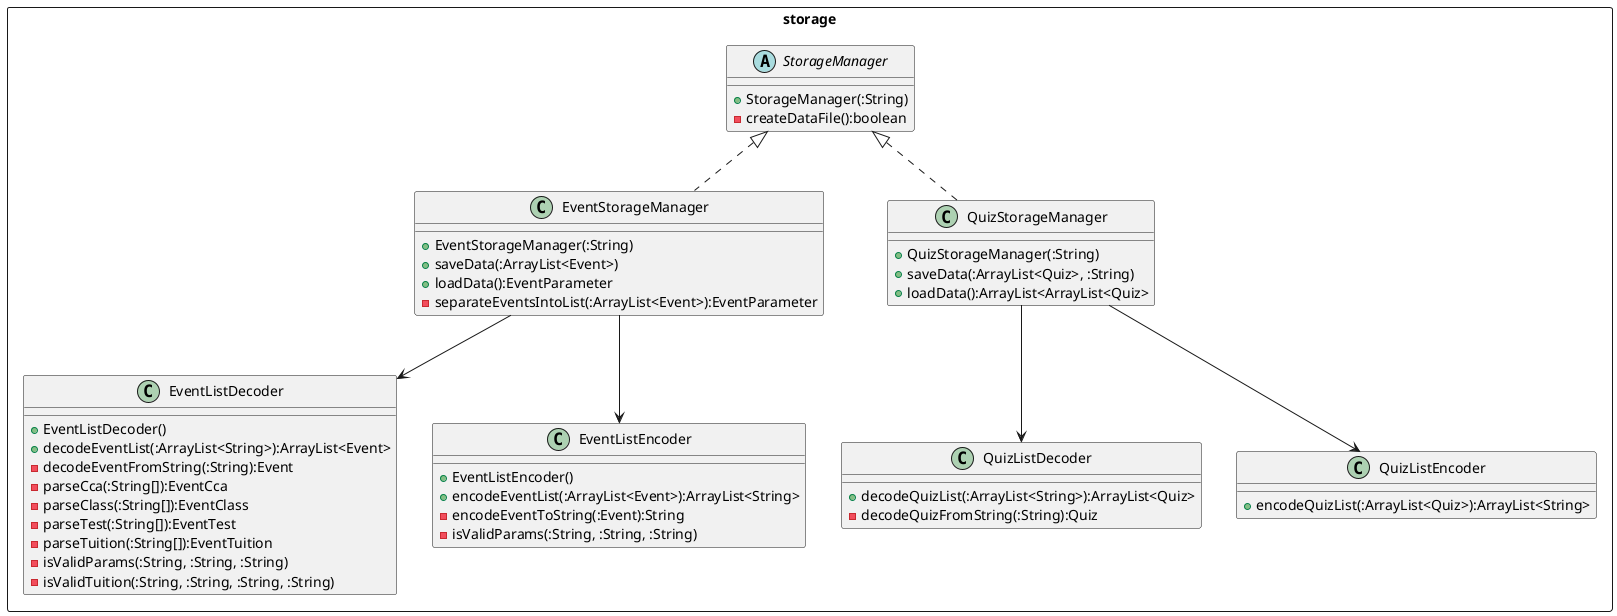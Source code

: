 @startuml

package storage <<rectangle>> {
    abstract class StorageManager {
        + StorageManager(:String)
        - createDataFile():boolean
    }

    class EventStorageManager implements StorageManager {
        + EventStorageManager(:String)
        + saveData(:ArrayList<Event>)
        + loadData():EventParameter
        - separateEventsIntoList(:ArrayList<Event>):EventParameter
    }

    class EventListDecoder {
        + EventListDecoder()
        + decodeEventList(:ArrayList<String>):ArrayList<Event>
        - decodeEventFromString(:String):Event
        - parseCca(:String[]):EventCca
        - parseClass(:String[]):EventClass
        - parseTest(:String[]):EventTest
        - parseTuition(:String[]):EventTuition
        - isValidParams(:String, :String, :String)
        - isValidTuition(:String, :String, :String, :String)
    }

    class EventListEncoder {
        + EventListEncoder()
        + encodeEventList(:ArrayList<Event>):ArrayList<String>
        - encodeEventToString(:Event):String
        - isValidParams(:String, :String, :String)
    }

    EventStorageManager --> EventListDecoder
    EventStorageManager --> EventListEncoder


    class QuizStorageManager implements StorageManager {
        + QuizStorageManager(:String)
        + saveData(:ArrayList<Quiz>, :String)
        + loadData():ArrayList<ArrayList<Quiz>
    }

    class QuizListDecoder {
        + decodeQuizList(:ArrayList<String>):ArrayList<Quiz>
        - decodeQuizFromString(:String):Quiz
    }

    class QuizListEncoder {
        + encodeQuizList(:ArrayList<Quiz>):ArrayList<String>
    }

    QuizStorageManager --> QuizListDecoder
    QuizStorageManager --> QuizListEncoder

}

@enduml